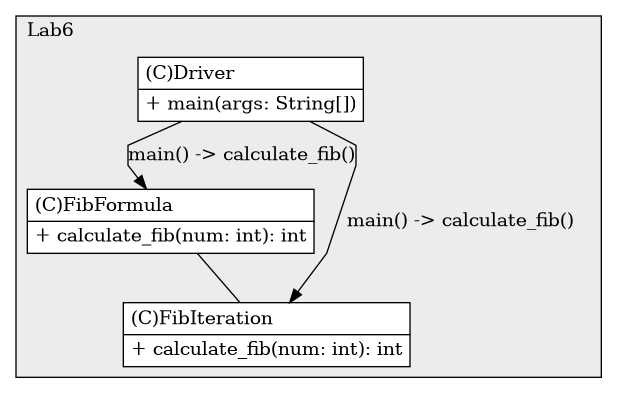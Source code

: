 @startuml

/' diagram meta data start
config=StructureConfiguration;
{
  "projectClassification": {
    "searchMode": "OpenProject", // OpenProject, AllProjects
    "includedProjects": "",
    "pathEndKeywords": "*.impl",
    "isClientPath": "",
    "isClientName": "",
    "isTestPath": "",
    "isTestName": "",
    "isMappingPath": "",
    "isMappingName": "",
    "isDataAccessPath": "",
    "isDataAccessName": "",
    "isDataStructurePath": "",
    "isDataStructureName": "",
    "isInterfaceStructuresPath": "",
    "isInterfaceStructuresName": "",
    "isEntryPointPath": "",
    "isEntryPointName": "",
    "treatFinalFieldsAsMandatory": false
  },
  "graphRestriction": {
    "classPackageExcludeFilter": "",
    "classPackageIncludeFilter": "",
    "classNameExcludeFilter": "",
    "classNameIncludeFilter": "",
    "methodNameExcludeFilter": "",
    "methodNameIncludeFilter": "",
    "removeByInheritance": "", // inheritance/annotation based filtering is done in a second step
    "removeByAnnotation": "",
    "removeByClassPackage": "", // cleanup the graph after inheritance/annotation based filtering is done
    "removeByClassName": "",
    "cutMappings": false,
    "cutEnum": true,
    "cutTests": true,
    "cutClient": true,
    "cutDataAccess": false,
    "cutInterfaceStructures": false,
    "cutDataStructures": false,
    "cutGetterAndSetter": false,
    "cutConstructors": false
  },
  "graphTraversal": {
    "forwardDepth": 3,
    "backwardDepth": 3,
    "classPackageExcludeFilter": "",
    "classPackageIncludeFilter": "",
    "classNameExcludeFilter": "",
    "classNameIncludeFilter": "",
    "methodNameExcludeFilter": "",
    "methodNameIncludeFilter": "",
    "hideMappings": false,
    "hideDataStructures": false,
    "hidePrivateMethods": true,
    "hideInterfaceCalls": true, // indirection: implementation -> interface (is hidden) -> implementation
    "onlyShowApplicationEntryPoints": false, // root node is included
    "useMethodCallsForStructureDiagram": "ForwardOnly" // ForwardOnly, BothDirections, No
  },
  "details": {
    "aggregation": "GroupByClass", // ByClass, GroupByClass, None
    "showClassGenericTypes": true,
    "showMethods": true,
    "showMethodParameterNames": true,
    "showMethodParameterTypes": true,
    "showMethodReturnType": true,
    "showPackageLevels": 2,
    "showDetailedClassStructure": true
  },
  "rootClass": "Labs.Lab6.Driver",
  "extensionCallbackMethod": "" // qualified.class.name#methodName - signature: public static String method(String)
}
diagram meta data end '/



digraph g {
    rankdir="TB"
    splines=polyline
    

'nodes 
subgraph cluster_2360425 { 
   	label=Lab6
	labeljust=l
	fillcolor="#ececec"
	style=filled
   
   Driver1739534513[
	label=<<TABLE BORDER="1" CELLBORDER="0" CELLPADDING="4" CELLSPACING="0">
<TR><TD ALIGN="LEFT" >(C)Driver</TD></TR>
<HR/>
<TR><TD ALIGN="LEFT" >+ main(args: String[])</TD></TR>
</TABLE>>
	style=filled
	margin=0
	shape=plaintext
	fillcolor="#FFFFFF"
];

FibFormula1739534513[
	label=<<TABLE BORDER="1" CELLBORDER="0" CELLPADDING="4" CELLSPACING="0">
<TR><TD ALIGN="LEFT" >(C)FibFormula</TD></TR>
<HR/>
<TR><TD ALIGN="LEFT" >+ calculate_fib(num: int): int</TD></TR>
</TABLE>>
	style=filled
	margin=0
	shape=plaintext
	fillcolor="#FFFFFF"
];

FibIteration1739534513[
	label=<<TABLE BORDER="1" CELLBORDER="0" CELLPADDING="4" CELLSPACING="0">
<TR><TD ALIGN="LEFT" >(C)FibIteration</TD></TR>
<HR/>
<TR><TD ALIGN="LEFT" >+ calculate_fib(num: int): int</TD></TR>
</TABLE>>
	style=filled
	margin=0
	shape=plaintext
	fillcolor="#FFFFFF"
];
} 

'edges    
Driver1739534513 -> FibFormula1739534513[label="main() -> calculate_fib()"];
Driver1739534513 -> FibIteration1739534513[label="main() -> calculate_fib()"];
FibFormula1739534513 -> FibIteration1739534513[arrowhead=none];
    
}
@enduml